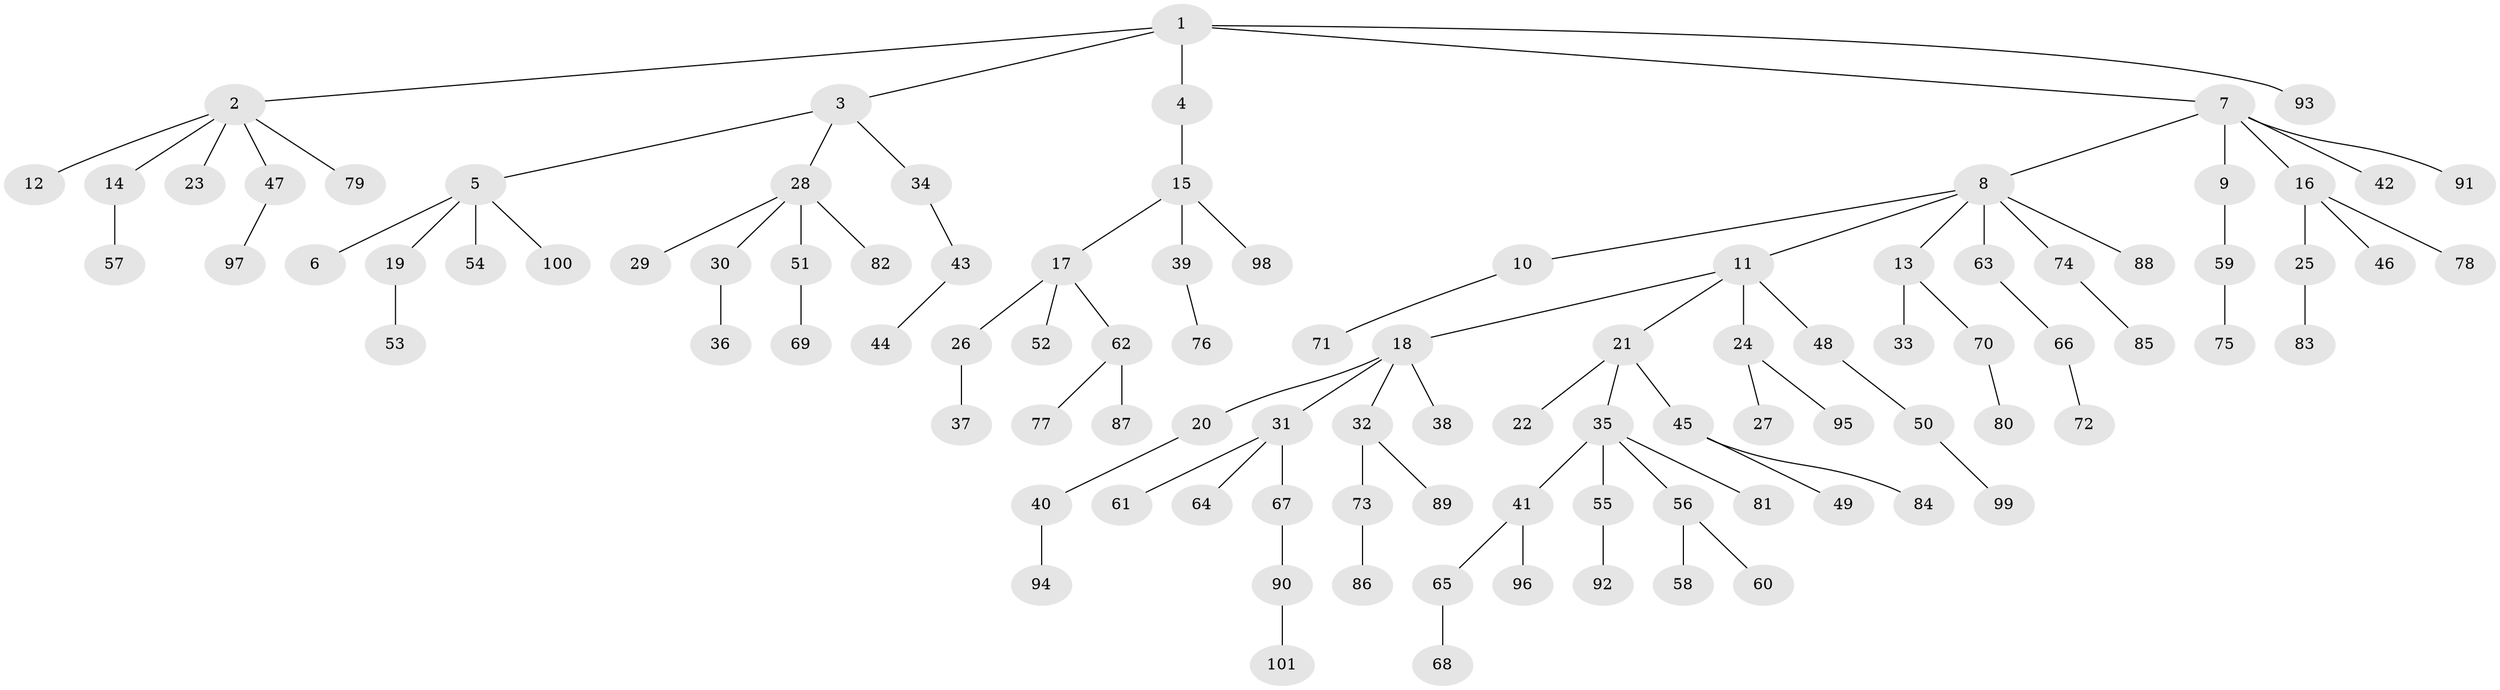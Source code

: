 // coarse degree distribution, {9: 0.016666666666666666, 4: 0.06666666666666667, 2: 0.2, 5: 0.05, 7: 0.016666666666666666, 1: 0.5833333333333334, 3: 0.06666666666666667}
// Generated by graph-tools (version 1.1) at 2025/19/03/04/25 18:19:18]
// undirected, 101 vertices, 100 edges
graph export_dot {
graph [start="1"]
  node [color=gray90,style=filled];
  1;
  2;
  3;
  4;
  5;
  6;
  7;
  8;
  9;
  10;
  11;
  12;
  13;
  14;
  15;
  16;
  17;
  18;
  19;
  20;
  21;
  22;
  23;
  24;
  25;
  26;
  27;
  28;
  29;
  30;
  31;
  32;
  33;
  34;
  35;
  36;
  37;
  38;
  39;
  40;
  41;
  42;
  43;
  44;
  45;
  46;
  47;
  48;
  49;
  50;
  51;
  52;
  53;
  54;
  55;
  56;
  57;
  58;
  59;
  60;
  61;
  62;
  63;
  64;
  65;
  66;
  67;
  68;
  69;
  70;
  71;
  72;
  73;
  74;
  75;
  76;
  77;
  78;
  79;
  80;
  81;
  82;
  83;
  84;
  85;
  86;
  87;
  88;
  89;
  90;
  91;
  92;
  93;
  94;
  95;
  96;
  97;
  98;
  99;
  100;
  101;
  1 -- 2;
  1 -- 3;
  1 -- 4;
  1 -- 7;
  1 -- 93;
  2 -- 12;
  2 -- 14;
  2 -- 23;
  2 -- 47;
  2 -- 79;
  3 -- 5;
  3 -- 28;
  3 -- 34;
  4 -- 15;
  5 -- 6;
  5 -- 19;
  5 -- 54;
  5 -- 100;
  7 -- 8;
  7 -- 9;
  7 -- 16;
  7 -- 42;
  7 -- 91;
  8 -- 10;
  8 -- 11;
  8 -- 13;
  8 -- 63;
  8 -- 74;
  8 -- 88;
  9 -- 59;
  10 -- 71;
  11 -- 18;
  11 -- 21;
  11 -- 24;
  11 -- 48;
  13 -- 33;
  13 -- 70;
  14 -- 57;
  15 -- 17;
  15 -- 39;
  15 -- 98;
  16 -- 25;
  16 -- 46;
  16 -- 78;
  17 -- 26;
  17 -- 52;
  17 -- 62;
  18 -- 20;
  18 -- 31;
  18 -- 32;
  18 -- 38;
  19 -- 53;
  20 -- 40;
  21 -- 22;
  21 -- 35;
  21 -- 45;
  24 -- 27;
  24 -- 95;
  25 -- 83;
  26 -- 37;
  28 -- 29;
  28 -- 30;
  28 -- 51;
  28 -- 82;
  30 -- 36;
  31 -- 61;
  31 -- 64;
  31 -- 67;
  32 -- 73;
  32 -- 89;
  34 -- 43;
  35 -- 41;
  35 -- 55;
  35 -- 56;
  35 -- 81;
  39 -- 76;
  40 -- 94;
  41 -- 65;
  41 -- 96;
  43 -- 44;
  45 -- 49;
  45 -- 84;
  47 -- 97;
  48 -- 50;
  50 -- 99;
  51 -- 69;
  55 -- 92;
  56 -- 58;
  56 -- 60;
  59 -- 75;
  62 -- 77;
  62 -- 87;
  63 -- 66;
  65 -- 68;
  66 -- 72;
  67 -- 90;
  70 -- 80;
  73 -- 86;
  74 -- 85;
  90 -- 101;
}
